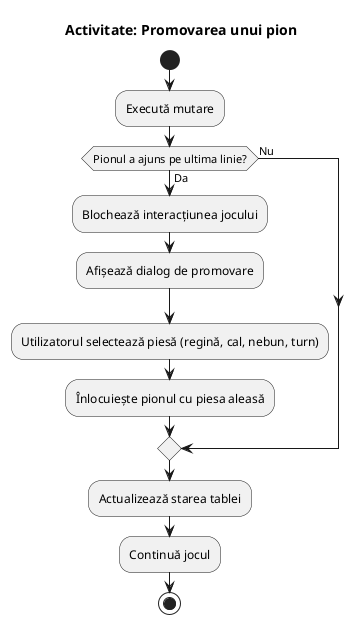 @startuml  
title Activitate: Promovarea unui pion

start

:Execută mutare;

if (Pionul a ajuns pe ultima linie?) then (Da)
  :Blochează interacțiunea jocului;
  :Afișează dialog de promovare;
  :Utilizatorul selectează piesă (regină, cal, nebun, turn);
  :Înlocuiește pionul cu piesa aleasă;
  else (Nu)
endif

:Actualizează starea tablei;
:Continuă jocul;

stop
@enduml
